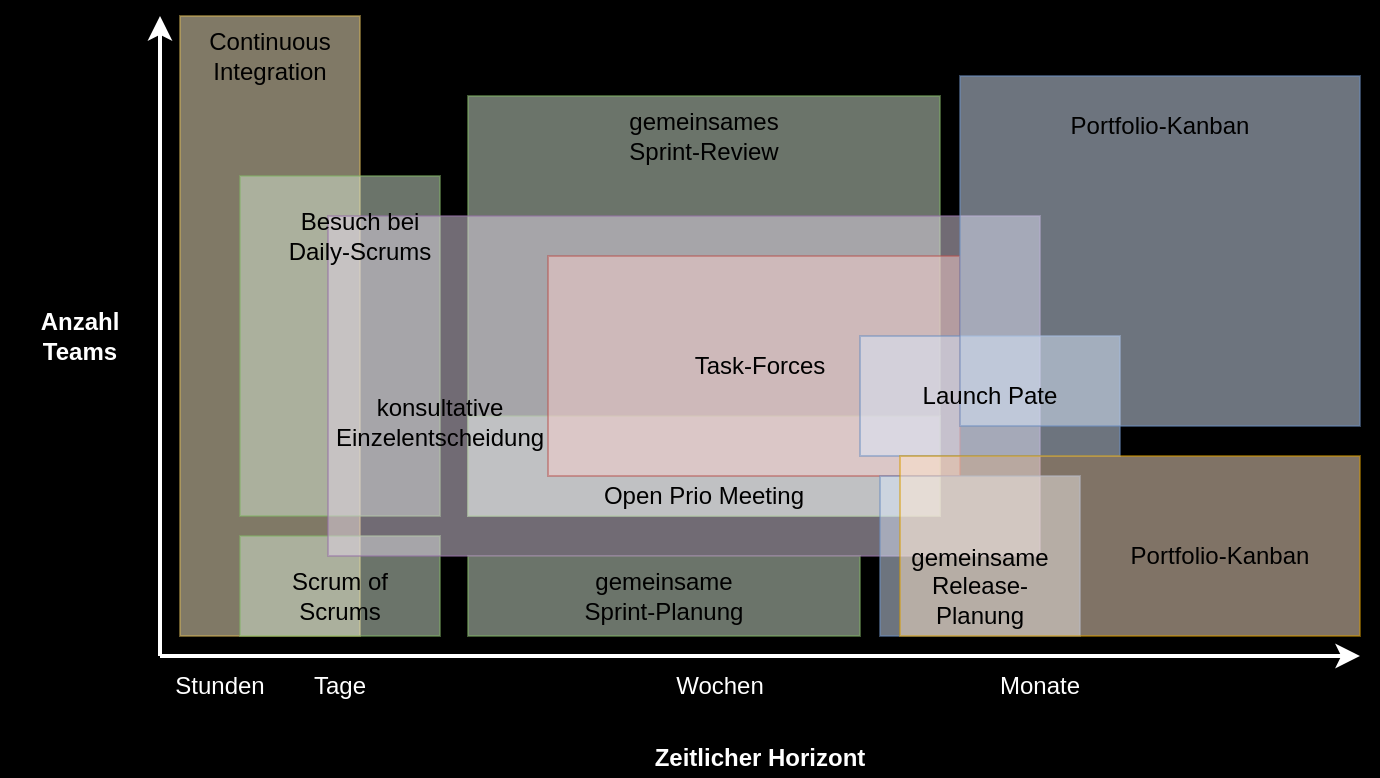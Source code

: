 <mxfile compressed="false" version="14.1.8" type="device">
  <diagram id="46EYvf97Loeili9mlbGI" name="Seite-1">
    <mxGraphModel dx="769" dy="484" grid="1" gridSize="10" guides="1" tooltips="1" connect="1" arrows="1" fold="1" page="1" pageScale="1" pageWidth="827" pageHeight="1169" background="#000000" math="0" shadow="0">
      <root>
        <mxCell id="0" />
        <mxCell id="1" parent="0" />
        <mxCell id="ROoCt6q9s2Z4Vz1sRUKP-12" value="" style="rounded=0;whiteSpace=wrap;html=1;fillColor=#fff2cc;strokeColor=#d6b656;opacity=50;" parent="1" vertex="1">
          <mxGeometry x="170" y="40" width="90" height="310" as="geometry" />
        </mxCell>
        <mxCell id="ROoCt6q9s2Z4Vz1sRUKP-1" value="" style="endArrow=classic;html=1;strokeColor=#FFFFFF;strokeWidth=2;" parent="1" edge="1">
          <mxGeometry width="50" height="50" relative="1" as="geometry">
            <mxPoint x="160" y="360" as="sourcePoint" />
            <mxPoint x="160" y="40" as="targetPoint" />
          </mxGeometry>
        </mxCell>
        <mxCell id="ROoCt6q9s2Z4Vz1sRUKP-2" value="Anzahl&lt;br&gt;Teams" style="text;html=1;strokeColor=none;fillColor=none;align=center;verticalAlign=middle;whiteSpace=wrap;rounded=0;fontColor=#FFFFFF;fontStyle=1" parent="1" vertex="1">
          <mxGeometry x="80" y="40" width="80" height="320" as="geometry" />
        </mxCell>
        <mxCell id="ROoCt6q9s2Z4Vz1sRUKP-3" value="" style="endArrow=classic;html=1;strokeColor=#FFFFFF;strokeWidth=2;fontColor=#FFFFFF;exitX=1;exitY=1;exitDx=0;exitDy=0;" parent="1" source="ROoCt6q9s2Z4Vz1sRUKP-2" edge="1">
          <mxGeometry width="50" height="50" relative="1" as="geometry">
            <mxPoint x="200" y="360" as="sourcePoint" />
            <mxPoint x="760" y="360" as="targetPoint" />
          </mxGeometry>
        </mxCell>
        <mxCell id="ROoCt6q9s2Z4Vz1sRUKP-4" value="Zeitlicher Horizont" style="text;html=1;strokeColor=none;fillColor=none;align=center;verticalAlign=bottom;whiteSpace=wrap;rounded=0;fontColor=#FFFFFF;fontStyle=1" parent="1" vertex="1">
          <mxGeometry x="160" y="360" width="600" height="60" as="geometry" />
        </mxCell>
        <mxCell id="ROoCt6q9s2Z4Vz1sRUKP-5" value="Stunden" style="text;html=1;strokeColor=none;fillColor=none;align=center;verticalAlign=middle;whiteSpace=wrap;rounded=0;fontColor=#FFFFFF;" parent="1" vertex="1">
          <mxGeometry x="160" y="360" width="60" height="30" as="geometry" />
        </mxCell>
        <mxCell id="ROoCt6q9s2Z4Vz1sRUKP-8" value="Tage" style="text;html=1;strokeColor=none;fillColor=none;align=center;verticalAlign=middle;whiteSpace=wrap;rounded=0;fontColor=#FFFFFF;" parent="1" vertex="1">
          <mxGeometry x="210" y="360" width="80" height="30" as="geometry" />
        </mxCell>
        <mxCell id="ROoCt6q9s2Z4Vz1sRUKP-9" value="Wochen" style="text;html=1;strokeColor=none;fillColor=none;align=center;verticalAlign=middle;whiteSpace=wrap;rounded=0;fontColor=#FFFFFF;" parent="1" vertex="1">
          <mxGeometry x="400" y="360" width="80" height="30" as="geometry" />
        </mxCell>
        <mxCell id="ROoCt6q9s2Z4Vz1sRUKP-10" value="Monate" style="text;html=1;strokeColor=none;fillColor=none;align=center;verticalAlign=middle;whiteSpace=wrap;rounded=0;fontColor=#FFFFFF;" parent="1" vertex="1">
          <mxGeometry x="560" y="360" width="80" height="30" as="geometry" />
        </mxCell>
        <mxCell id="ROoCt6q9s2Z4Vz1sRUKP-14" value="" style="rounded=0;whiteSpace=wrap;html=1;fillColor=#d5e8d4;strokeColor=#82b366;opacity=50;" parent="1" vertex="1">
          <mxGeometry x="200" y="300" width="100" height="50" as="geometry" />
        </mxCell>
        <mxCell id="ROoCt6q9s2Z4Vz1sRUKP-15" value="" style="rounded=0;whiteSpace=wrap;html=1;fillColor=#d5e8d4;strokeColor=#82b366;opacity=50;spacingTop=80;" parent="1" vertex="1">
          <mxGeometry x="200" y="120" width="100" height="170" as="geometry" />
        </mxCell>
        <mxCell id="ROoCt6q9s2Z4Vz1sRUKP-16" value="" style="rounded=0;whiteSpace=wrap;html=1;fillColor=#d5e8d4;strokeColor=#82b366;opacity=50;" parent="1" vertex="1">
          <mxGeometry x="314" y="310" width="196" height="40" as="geometry" />
        </mxCell>
        <mxCell id="ROoCt6q9s2Z4Vz1sRUKP-18" value="" style="rounded=0;whiteSpace=wrap;html=1;fillColor=#d5e8d4;strokeColor=#82b366;opacity=50;" parent="1" vertex="1">
          <mxGeometry x="314" y="80" width="236" height="210" as="geometry" />
        </mxCell>
        <mxCell id="ROoCt6q9s2Z4Vz1sRUKP-17" value="" style="rounded=0;whiteSpace=wrap;html=1;fillColor=#d5e8d4;strokeColor=#82b366;opacity=50;" parent="1" vertex="1">
          <mxGeometry x="314" y="240" width="236" height="50" as="geometry" />
        </mxCell>
        <mxCell id="ROoCt6q9s2Z4Vz1sRUKP-19" value="" style="rounded=0;whiteSpace=wrap;html=1;fillColor=#e1d5e7;strokeColor=#9673a6;opacity=50;" parent="1" vertex="1">
          <mxGeometry x="244" y="140" width="356" height="170" as="geometry" />
        </mxCell>
        <mxCell id="ROoCt6q9s2Z4Vz1sRUKP-20" value="" style="rounded=0;whiteSpace=wrap;html=1;fillColor=#f8cecc;strokeColor=#b85450;opacity=50;" parent="1" vertex="1">
          <mxGeometry x="354" y="160" width="206" height="110" as="geometry" />
        </mxCell>
        <mxCell id="ROoCt6q9s2Z4Vz1sRUKP-21" value="" style="rounded=0;whiteSpace=wrap;html=1;fillColor=#dae8fc;strokeColor=#6c8ebf;opacity=50;" parent="1" vertex="1">
          <mxGeometry x="520" y="270" width="100" height="80" as="geometry" />
        </mxCell>
        <mxCell id="ROoCt6q9s2Z4Vz1sRUKP-22" value="" style="rounded=0;whiteSpace=wrap;html=1;fillColor=#dae8fc;strokeColor=#6c8ebf;opacity=50;" parent="1" vertex="1">
          <mxGeometry x="510" y="200" width="130" height="60" as="geometry" />
        </mxCell>
        <mxCell id="ROoCt6q9s2Z4Vz1sRUKP-23" value="" style="rounded=0;whiteSpace=wrap;html=1;fillColor=#ffe6cc;strokeColor=#d79b00;opacity=50;" parent="1" vertex="1">
          <mxGeometry x="530" y="260" width="230" height="90" as="geometry" />
        </mxCell>
        <mxCell id="ROoCt6q9s2Z4Vz1sRUKP-24" value="" style="rounded=0;whiteSpace=wrap;html=1;fillColor=#dae8fc;strokeColor=#6c8ebf;opacity=50;" parent="1" vertex="1">
          <mxGeometry x="560" y="70" width="200" height="175" as="geometry" />
        </mxCell>
        <mxCell id="ROoCt6q9s2Z4Vz1sRUKP-25" value="Continuous&lt;br&gt;Integration" style="text;html=1;strokeColor=none;fillColor=none;align=center;verticalAlign=middle;whiteSpace=wrap;rounded=0;fontColor=#000000;opacity=50;" parent="1" vertex="1">
          <mxGeometry x="170" y="40" width="90" height="40" as="geometry" />
        </mxCell>
        <mxCell id="ROoCt6q9s2Z4Vz1sRUKP-26" value="Scrum of&lt;br&gt;Scrums" style="text;html=1;strokeColor=none;fillColor=none;align=center;verticalAlign=middle;whiteSpace=wrap;rounded=0;fontColor=#000000;opacity=50;" parent="1" vertex="1">
          <mxGeometry x="200" y="310" width="100" height="40" as="geometry" />
        </mxCell>
        <mxCell id="ROoCt6q9s2Z4Vz1sRUKP-27" value="Besuch bei&lt;br&gt;Daily-Scrums&lt;span style=&quot;color: rgba(0 , 0 , 0 , 0) ; font-family: monospace ; font-size: 0px&quot;&gt;%3CmxGraphModel%3E%3Croot%3E%3CmxCell%20id%3D%220%22%2F%3E%3CmxCell%20id%3D%221%22%20parent%3D%220%22%2F%3E%3CmxCell%20id%3D%222%22%20value%3D%22Continuous%26lt%3Bbr%26gt%3BIntegration%22%20style%3D%22text%3Bhtml%3D1%3BstrokeColor%3Dnone%3BfillColor%3Dnone%3Balign%3Dcenter%3BverticalAlign%3Dmiddle%3BwhiteSpace%3Dwrap%3Brounded%3D0%3BfontColor%3D%23000000%3Bopacity%3D50%3B%22%20vertex%3D%221%22%20parent%3D%221%22%3E%3CmxGeometry%20x%3D%22170%22%20y%3D%2240%22%20width%3D%2290%22%20height%3D%2240%22%20as%3D%22geometry%22%2F%3E%3C%2FmxCell%3E%3C%2Froot%3E%3C%2FmxGraphModel%3E&lt;/span&gt;" style="text;html=1;strokeColor=none;fillColor=none;align=center;verticalAlign=middle;whiteSpace=wrap;rounded=0;fontColor=#000000;opacity=50;" parent="1" vertex="1">
          <mxGeometry x="210" y="130" width="100" height="40" as="geometry" />
        </mxCell>
        <mxCell id="ROoCt6q9s2Z4Vz1sRUKP-28" value="gemeinsames&lt;br&gt;Sprint-Review" style="text;html=1;strokeColor=none;fillColor=none;align=center;verticalAlign=middle;whiteSpace=wrap;rounded=0;fontColor=#000000;opacity=50;" parent="1" vertex="1">
          <mxGeometry x="314" y="80" width="236" height="40" as="geometry" />
        </mxCell>
        <mxCell id="ROoCt6q9s2Z4Vz1sRUKP-29" value="Open Prio Meeting" style="text;html=1;strokeColor=none;fillColor=none;align=center;verticalAlign=middle;whiteSpace=wrap;rounded=0;fontColor=#000000;opacity=50;" parent="1" vertex="1">
          <mxGeometry x="314" y="270" width="236" height="20" as="geometry" />
        </mxCell>
        <mxCell id="ROoCt6q9s2Z4Vz1sRUKP-30" value="Task-Forces" style="text;html=1;strokeColor=none;fillColor=none;align=center;verticalAlign=middle;whiteSpace=wrap;rounded=0;fontColor=#000000;opacity=50;" parent="1" vertex="1">
          <mxGeometry x="360" y="160" width="200" height="110" as="geometry" />
        </mxCell>
        <mxCell id="ROoCt6q9s2Z4Vz1sRUKP-31" value="konsultative&lt;br&gt;Einzelentscheidung" style="text;html=1;strokeColor=none;fillColor=none;align=center;verticalAlign=middle;whiteSpace=wrap;rounded=0;fontColor=#000000;opacity=50;" parent="1" vertex="1">
          <mxGeometry x="260" y="215" width="80" height="55" as="geometry" />
        </mxCell>
        <mxCell id="ROoCt6q9s2Z4Vz1sRUKP-32" value="Portfolio-Kanban" style="text;html=1;strokeColor=none;fillColor=none;align=center;verticalAlign=middle;whiteSpace=wrap;rounded=0;fontColor=#000000;opacity=50;" parent="1" vertex="1">
          <mxGeometry x="560" y="70" width="200" height="50" as="geometry" />
        </mxCell>
        <mxCell id="ROoCt6q9s2Z4Vz1sRUKP-33" value="Portfolio-Kanban" style="text;html=1;strokeColor=none;fillColor=none;align=center;verticalAlign=middle;whiteSpace=wrap;rounded=0;fontColor=#000000;opacity=50;" parent="1" vertex="1">
          <mxGeometry x="620" y="285" width="140" height="50" as="geometry" />
        </mxCell>
        <mxCell id="ROoCt6q9s2Z4Vz1sRUKP-34" value="gemeinsame&lt;br&gt;Release-&lt;br&gt;Planung" style="text;html=1;strokeColor=none;fillColor=none;align=center;verticalAlign=middle;whiteSpace=wrap;rounded=0;fontColor=#000000;opacity=50;" parent="1" vertex="1">
          <mxGeometry x="520" y="300" width="100" height="50" as="geometry" />
        </mxCell>
        <mxCell id="ROoCt6q9s2Z4Vz1sRUKP-35" value="Launch Pate" style="text;html=1;strokeColor=none;fillColor=none;align=center;verticalAlign=middle;whiteSpace=wrap;rounded=0;fontColor=#000000;opacity=50;" parent="1" vertex="1">
          <mxGeometry x="510" y="200" width="130" height="60" as="geometry" />
        </mxCell>
        <mxCell id="lzY7CQz_sgHMZCl0oYbO-1" value="gemeinsame&lt;br&gt;Sprint-Planung" style="text;html=1;strokeColor=none;fillColor=none;align=center;verticalAlign=middle;whiteSpace=wrap;rounded=0;fontColor=#000000;opacity=50;" vertex="1" parent="1">
          <mxGeometry x="314" y="310" width="196" height="40" as="geometry" />
        </mxCell>
      </root>
    </mxGraphModel>
  </diagram>
</mxfile>
